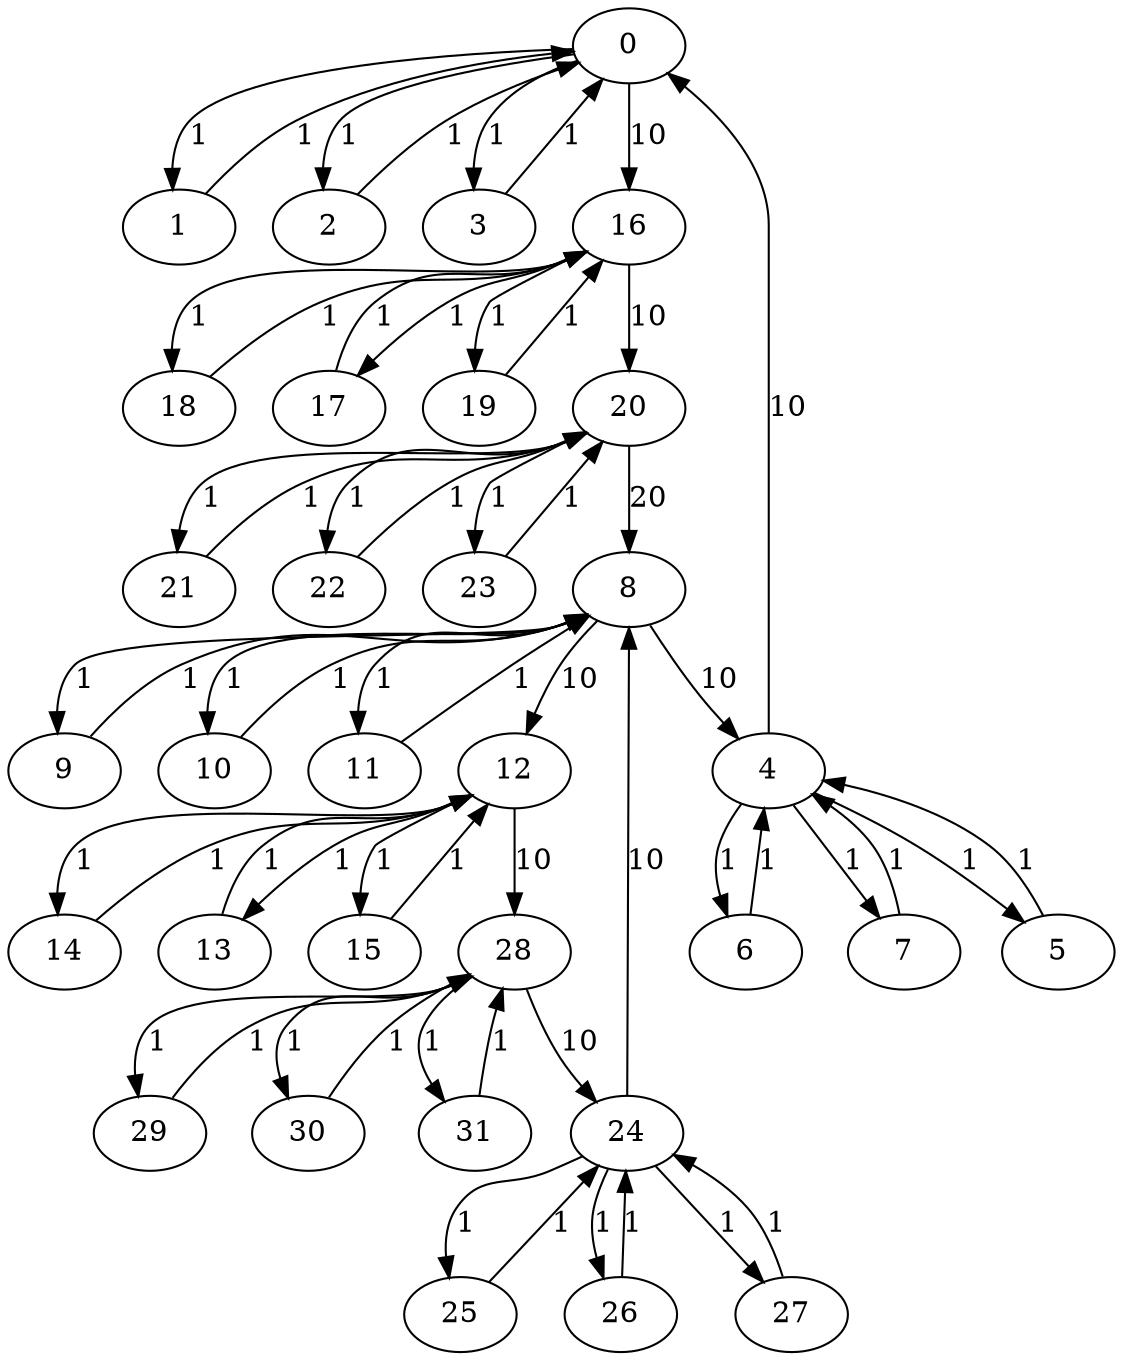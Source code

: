 digraph graphname {
0;
1;
2;
3;
4;
5;
6;
7;
8;
9;
10;
11;
12;
13;
14;
15;
16;
17;
18;
19;
20;
21;
22;
23;
24;
25;
26;
27;
28;
29;
30;
31;
0 -> 1  [weight=1, label=1];
0 -> 2  [weight=1, label=1];
0 -> 3  [weight=1, label=1];
0 -> 16  [weight=10, label=10];
1 -> 0  [weight=1, label=1];
2 -> 0  [weight=1, label=1];
3 -> 0  [weight=1, label=1];
4 -> 6  [weight=1, label=1];
4 -> 5  [weight=1, label=1];
4 -> 7  [weight=1, label=1];
4 -> 0  [weight=10, label=10];
5 -> 4  [weight=1, label=1];
6 -> 4  [weight=1, label=1];
7 -> 4  [weight=1, label=1];
8 -> 10  [weight=1, label=1];
8 -> 9  [weight=1, label=1];
8 -> 11  [weight=1, label=1];
8 -> 12  [weight=10, label=10];
8 -> 4  [weight=10, label=10];
9 -> 8  [weight=1, label=1];
10 -> 8  [weight=1, label=1];
11 -> 8  [weight=1, label=1];
12 -> 14  [weight=1, label=1];
12 -> 13  [weight=1, label=1];
12 -> 15  [weight=1, label=1];
12 -> 28  [weight=10, label=10];
13 -> 12  [weight=1, label=1];
14 -> 12  [weight=1, label=1];
15 -> 12  [weight=1, label=1];
16 -> 17  [weight=1, label=1];
16 -> 18  [weight=1, label=1];
16 -> 19  [weight=1, label=1];
16 -> 20  [weight=10, label=10];
17 -> 16  [weight=1, label=1];
18 -> 16  [weight=1, label=1];
19 -> 16  [weight=1, label=1];
20 -> 22  [weight=1, label=1];
20 -> 21  [weight=1, label=1];
20 -> 23  [weight=1, label=1];
20 -> 8  [weight=20, label=20];
21 -> 20  [weight=1, label=1];
22 -> 20  [weight=1, label=1];
23 -> 20  [weight=1, label=1];
24 -> 26  [weight=1, label=1];
24 -> 25  [weight=1, label=1];
24 -> 27  [weight=1, label=1];
24 -> 8  [weight=10, label=10];
25 -> 24  [weight=1, label=1];
26 -> 24  [weight=1, label=1];
27 -> 24  [weight=1, label=1];
28 -> 30  [weight=1, label=1];
28 -> 29  [weight=1, label=1];
28 -> 31  [weight=1, label=1];
28 -> 24  [weight=10, label=10];
29 -> 28  [weight=1, label=1];
30 -> 28  [weight=1, label=1];
31 -> 28  [weight=1, label=1];
}
